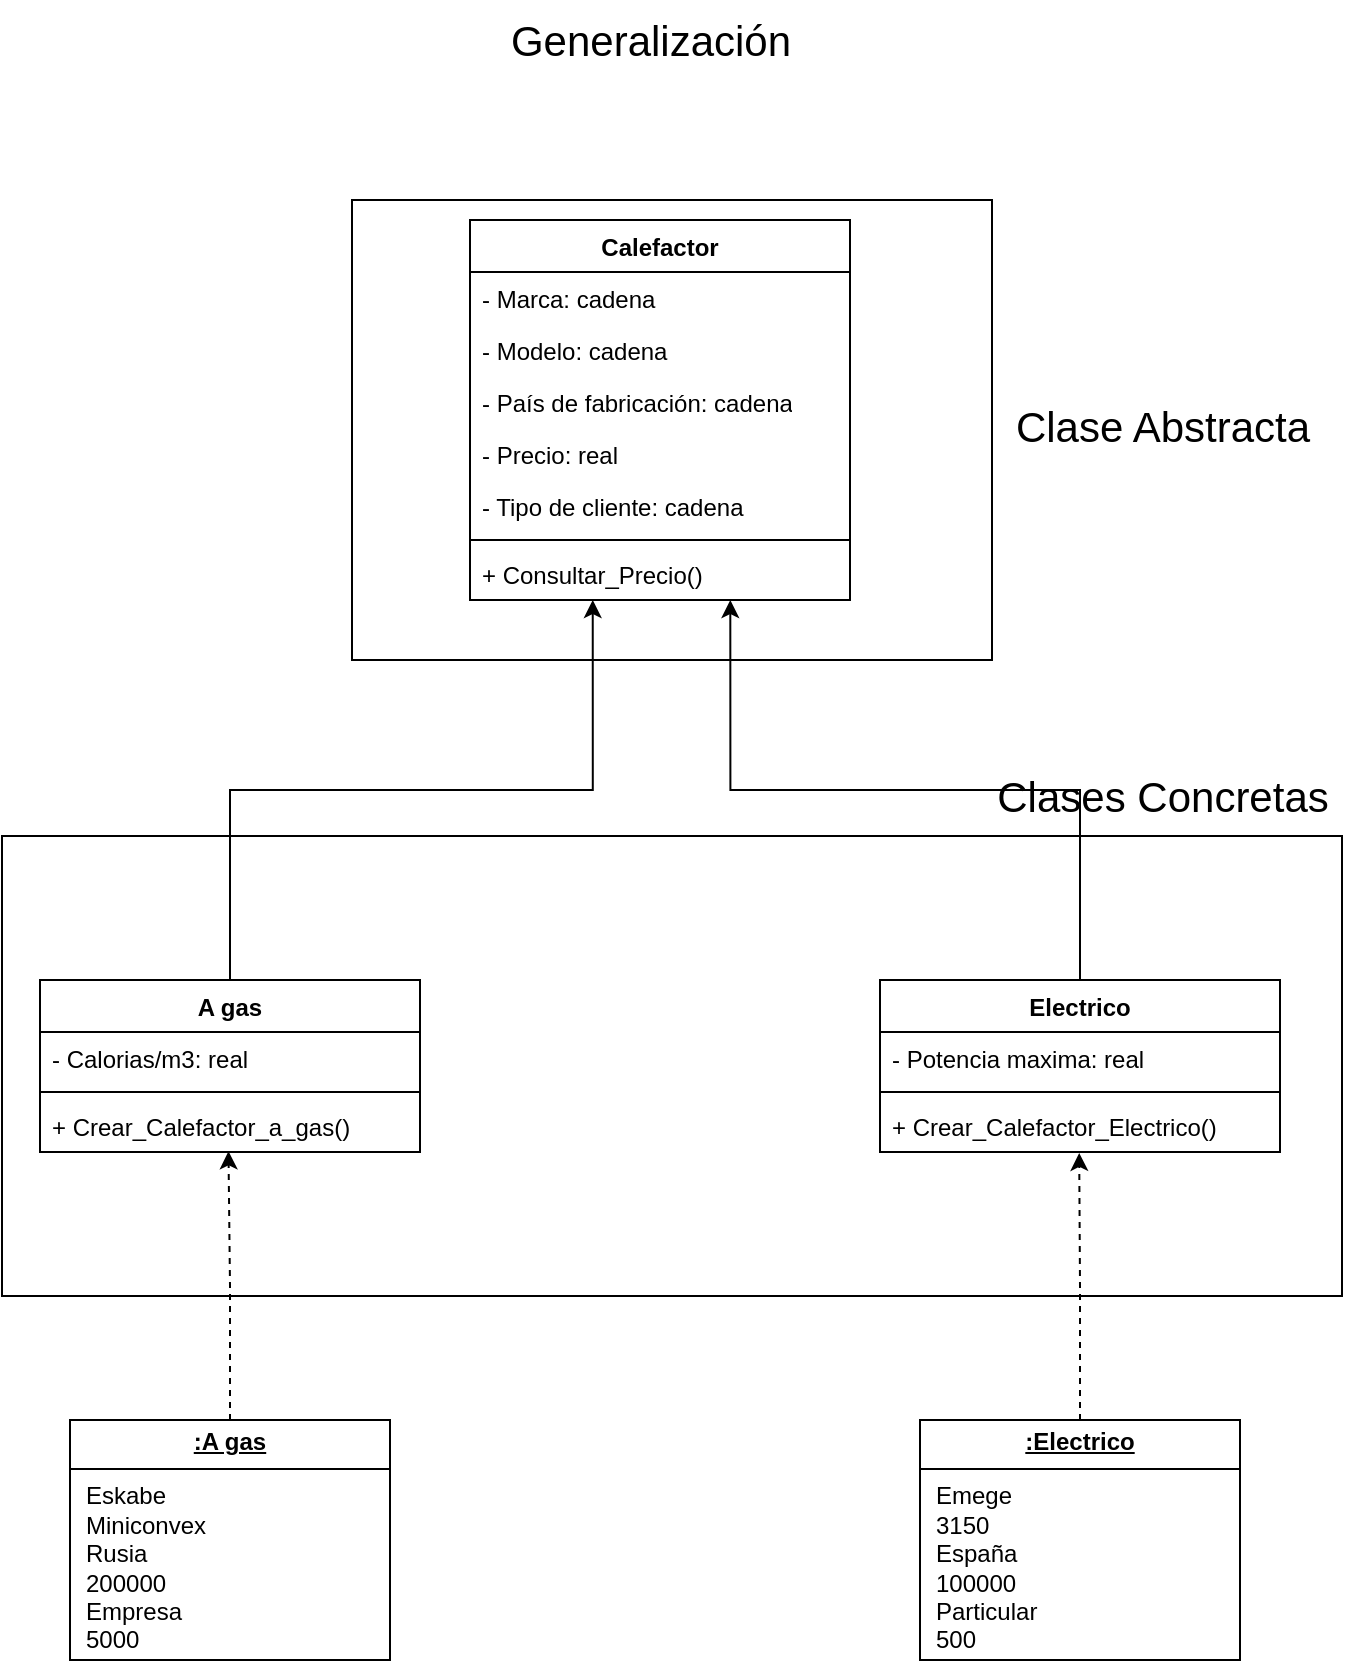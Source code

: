 <mxfile version="24.0.4" type="device">
  <diagram name="Página-1" id="Fd7Kd9GHyaJDAaIL9Sn_">
    <mxGraphModel dx="868" dy="1022" grid="1" gridSize="10" guides="1" tooltips="1" connect="1" arrows="1" fold="1" page="1" pageScale="1" pageWidth="827" pageHeight="1169" math="0" shadow="0">
      <root>
        <mxCell id="0" />
        <mxCell id="1" parent="0" />
        <mxCell id="5vMcAia91ODTiXavnZtS-42" value="A gas" style="swimlane;fontStyle=1;align=center;verticalAlign=top;childLayout=stackLayout;horizontal=1;startSize=26;horizontalStack=0;resizeParent=1;resizeParentMax=0;resizeLast=0;collapsible=1;marginBottom=0;whiteSpace=wrap;html=1;" vertex="1" parent="1">
          <mxGeometry x="109" y="490" width="190" height="86" as="geometry" />
        </mxCell>
        <mxCell id="5vMcAia91ODTiXavnZtS-43" value="- Calorias/m3: real" style="text;strokeColor=none;fillColor=none;align=left;verticalAlign=top;spacingLeft=4;spacingRight=4;overflow=hidden;rotatable=0;points=[[0,0.5],[1,0.5]];portConstraint=eastwest;whiteSpace=wrap;html=1;" vertex="1" parent="5vMcAia91ODTiXavnZtS-42">
          <mxGeometry y="26" width="190" height="26" as="geometry" />
        </mxCell>
        <mxCell id="5vMcAia91ODTiXavnZtS-44" value="" style="line;strokeWidth=1;fillColor=none;align=left;verticalAlign=middle;spacingTop=-1;spacingLeft=3;spacingRight=3;rotatable=0;labelPosition=right;points=[];portConstraint=eastwest;strokeColor=inherit;" vertex="1" parent="5vMcAia91ODTiXavnZtS-42">
          <mxGeometry y="52" width="190" height="8" as="geometry" />
        </mxCell>
        <mxCell id="5vMcAia91ODTiXavnZtS-45" value="+ Crear_Calefactor_a_gas()" style="text;strokeColor=none;fillColor=none;align=left;verticalAlign=top;spacingLeft=4;spacingRight=4;overflow=hidden;rotatable=0;points=[[0,0.5],[1,0.5]];portConstraint=eastwest;whiteSpace=wrap;html=1;" vertex="1" parent="5vMcAia91ODTiXavnZtS-42">
          <mxGeometry y="60" width="190" height="26" as="geometry" />
        </mxCell>
        <mxCell id="5vMcAia91ODTiXavnZtS-46" value="Electrico" style="swimlane;fontStyle=1;align=center;verticalAlign=top;childLayout=stackLayout;horizontal=1;startSize=26;horizontalStack=0;resizeParent=1;resizeParentMax=0;resizeLast=0;collapsible=1;marginBottom=0;whiteSpace=wrap;html=1;" vertex="1" parent="1">
          <mxGeometry x="529" y="490" width="200" height="86" as="geometry" />
        </mxCell>
        <mxCell id="5vMcAia91ODTiXavnZtS-47" value="- Potencia maxima: real" style="text;strokeColor=none;fillColor=none;align=left;verticalAlign=top;spacingLeft=4;spacingRight=4;overflow=hidden;rotatable=0;points=[[0,0.5],[1,0.5]];portConstraint=eastwest;whiteSpace=wrap;html=1;" vertex="1" parent="5vMcAia91ODTiXavnZtS-46">
          <mxGeometry y="26" width="200" height="26" as="geometry" />
        </mxCell>
        <mxCell id="5vMcAia91ODTiXavnZtS-48" value="" style="line;strokeWidth=1;fillColor=none;align=left;verticalAlign=middle;spacingTop=-1;spacingLeft=3;spacingRight=3;rotatable=0;labelPosition=right;points=[];portConstraint=eastwest;strokeColor=inherit;" vertex="1" parent="5vMcAia91ODTiXavnZtS-46">
          <mxGeometry y="52" width="200" height="8" as="geometry" />
        </mxCell>
        <mxCell id="5vMcAia91ODTiXavnZtS-49" value="+ Crear_Calefactor_Electrico()" style="text;strokeColor=none;fillColor=none;align=left;verticalAlign=top;spacingLeft=4;spacingRight=4;overflow=hidden;rotatable=0;points=[[0,0.5],[1,0.5]];portConstraint=eastwest;whiteSpace=wrap;html=1;" vertex="1" parent="5vMcAia91ODTiXavnZtS-46">
          <mxGeometry y="60" width="200" height="26" as="geometry" />
        </mxCell>
        <mxCell id="5vMcAia91ODTiXavnZtS-50" value="Calefactor" style="swimlane;fontStyle=1;align=center;verticalAlign=top;childLayout=stackLayout;horizontal=1;startSize=26;horizontalStack=0;resizeParent=1;resizeParentMax=0;resizeLast=0;collapsible=1;marginBottom=0;whiteSpace=wrap;html=1;" vertex="1" parent="1">
          <mxGeometry x="324" y="110" width="190" height="190" as="geometry" />
        </mxCell>
        <mxCell id="5vMcAia91ODTiXavnZtS-55" value="- Marca: cadena" style="text;strokeColor=none;fillColor=none;align=left;verticalAlign=top;spacingLeft=4;spacingRight=4;overflow=hidden;rotatable=0;points=[[0,0.5],[1,0.5]];portConstraint=eastwest;whiteSpace=wrap;html=1;" vertex="1" parent="5vMcAia91ODTiXavnZtS-50">
          <mxGeometry y="26" width="190" height="26" as="geometry" />
        </mxCell>
        <mxCell id="5vMcAia91ODTiXavnZtS-56" value="- Modelo: cadena" style="text;strokeColor=none;fillColor=none;align=left;verticalAlign=top;spacingLeft=4;spacingRight=4;overflow=hidden;rotatable=0;points=[[0,0.5],[1,0.5]];portConstraint=eastwest;whiteSpace=wrap;html=1;" vertex="1" parent="5vMcAia91ODTiXavnZtS-50">
          <mxGeometry y="52" width="190" height="26" as="geometry" />
        </mxCell>
        <mxCell id="5vMcAia91ODTiXavnZtS-51" value="- País de fabricación: cadena" style="text;strokeColor=none;fillColor=none;align=left;verticalAlign=top;spacingLeft=4;spacingRight=4;overflow=hidden;rotatable=0;points=[[0,0.5],[1,0.5]];portConstraint=eastwest;whiteSpace=wrap;html=1;" vertex="1" parent="5vMcAia91ODTiXavnZtS-50">
          <mxGeometry y="78" width="190" height="26" as="geometry" />
        </mxCell>
        <mxCell id="5vMcAia91ODTiXavnZtS-54" value="- Precio: real" style="text;strokeColor=none;fillColor=none;align=left;verticalAlign=top;spacingLeft=4;spacingRight=4;overflow=hidden;rotatable=0;points=[[0,0.5],[1,0.5]];portConstraint=eastwest;whiteSpace=wrap;html=1;" vertex="1" parent="5vMcAia91ODTiXavnZtS-50">
          <mxGeometry y="104" width="190" height="26" as="geometry" />
        </mxCell>
        <mxCell id="5vMcAia91ODTiXavnZtS-57" value="- Tipo de cliente: cadena" style="text;strokeColor=none;fillColor=none;align=left;verticalAlign=top;spacingLeft=4;spacingRight=4;overflow=hidden;rotatable=0;points=[[0,0.5],[1,0.5]];portConstraint=eastwest;whiteSpace=wrap;html=1;" vertex="1" parent="5vMcAia91ODTiXavnZtS-50">
          <mxGeometry y="130" width="190" height="26" as="geometry" />
        </mxCell>
        <mxCell id="5vMcAia91ODTiXavnZtS-52" value="" style="line;strokeWidth=1;fillColor=none;align=left;verticalAlign=middle;spacingTop=-1;spacingLeft=3;spacingRight=3;rotatable=0;labelPosition=right;points=[];portConstraint=eastwest;strokeColor=inherit;" vertex="1" parent="5vMcAia91ODTiXavnZtS-50">
          <mxGeometry y="156" width="190" height="8" as="geometry" />
        </mxCell>
        <mxCell id="5vMcAia91ODTiXavnZtS-53" value="+ Consultar_Precio()" style="text;strokeColor=none;fillColor=none;align=left;verticalAlign=top;spacingLeft=4;spacingRight=4;overflow=hidden;rotatable=0;points=[[0,0.5],[1,0.5]];portConstraint=eastwest;whiteSpace=wrap;html=1;" vertex="1" parent="5vMcAia91ODTiXavnZtS-50">
          <mxGeometry y="164" width="190" height="26" as="geometry" />
        </mxCell>
        <mxCell id="5vMcAia91ODTiXavnZtS-58" style="edgeStyle=orthogonalEdgeStyle;rounded=0;orthogonalLoop=1;jettySize=auto;html=1;exitX=0.5;exitY=0;exitDx=0;exitDy=0;entryX=0.685;entryY=1;entryDx=0;entryDy=0;entryPerimeter=0;" edge="1" parent="1" source="5vMcAia91ODTiXavnZtS-46" target="5vMcAia91ODTiXavnZtS-53">
          <mxGeometry relative="1" as="geometry" />
        </mxCell>
        <mxCell id="5vMcAia91ODTiXavnZtS-61" style="edgeStyle=orthogonalEdgeStyle;rounded=0;orthogonalLoop=1;jettySize=auto;html=1;exitX=0.5;exitY=0;exitDx=0;exitDy=0;entryX=0.323;entryY=1;entryDx=0;entryDy=0;entryPerimeter=0;" edge="1" parent="1" source="5vMcAia91ODTiXavnZtS-42" target="5vMcAia91ODTiXavnZtS-53">
          <mxGeometry relative="1" as="geometry" />
        </mxCell>
        <mxCell id="5vMcAia91ODTiXavnZtS-63" value="" style="rounded=0;whiteSpace=wrap;html=1;fillColor=none;" vertex="1" parent="1">
          <mxGeometry x="265" y="100" width="320" height="230" as="geometry" />
        </mxCell>
        <mxCell id="5vMcAia91ODTiXavnZtS-64" value="" style="rounded=0;whiteSpace=wrap;html=1;fillColor=none;" vertex="1" parent="1">
          <mxGeometry x="90" y="418" width="670" height="230" as="geometry" />
        </mxCell>
        <mxCell id="5vMcAia91ODTiXavnZtS-65" value="Clase Abstracta" style="text;html=1;align=center;verticalAlign=middle;resizable=0;points=[];autosize=1;strokeColor=none;fillColor=none;fontSize=21;" vertex="1" parent="1">
          <mxGeometry x="585" y="193" width="170" height="40" as="geometry" />
        </mxCell>
        <mxCell id="5vMcAia91ODTiXavnZtS-66" value="Clases Concretas" style="text;html=1;align=center;verticalAlign=middle;resizable=0;points=[];autosize=1;strokeColor=none;fillColor=none;fontSize=21;" vertex="1" parent="1">
          <mxGeometry x="575" y="378" width="190" height="40" as="geometry" />
        </mxCell>
        <mxCell id="5vMcAia91ODTiXavnZtS-69" style="edgeStyle=orthogonalEdgeStyle;rounded=0;orthogonalLoop=1;jettySize=auto;html=1;exitX=0.5;exitY=0;exitDx=0;exitDy=0;entryX=0.496;entryY=0.986;entryDx=0;entryDy=0;entryPerimeter=0;dashed=1;" edge="1" parent="1" source="5vMcAia91ODTiXavnZtS-67" target="5vMcAia91ODTiXavnZtS-45">
          <mxGeometry relative="1" as="geometry">
            <mxPoint x="285.0" y="680" as="targetPoint" />
          </mxGeometry>
        </mxCell>
        <mxCell id="5vMcAia91ODTiXavnZtS-67" value="&lt;p style=&quot;margin:0px;margin-top:4px;text-align:center;text-decoration:underline;&quot;&gt;&lt;b&gt;:A gas&lt;/b&gt;&lt;/p&gt;&lt;hr size=&quot;1&quot; style=&quot;border-style:solid;&quot;&gt;&lt;p style=&quot;margin:0px;margin-left:8px;&quot;&gt;Eskabe&lt;br&gt;Miniconvex&lt;br&gt;Rusia&lt;/p&gt;&lt;p style=&quot;margin:0px;margin-left:8px;&quot;&gt;200000&lt;/p&gt;&lt;p style=&quot;margin:0px;margin-left:8px;&quot;&gt;Empresa&lt;/p&gt;&lt;p style=&quot;margin:0px;margin-left:8px;&quot;&gt;5000&lt;/p&gt;" style="verticalAlign=top;align=left;overflow=fill;html=1;whiteSpace=wrap;" vertex="1" parent="1">
          <mxGeometry x="124" y="710" width="160" height="120" as="geometry" />
        </mxCell>
        <mxCell id="5vMcAia91ODTiXavnZtS-68" value="&lt;p style=&quot;margin:0px;margin-top:4px;text-align:center;text-decoration:underline;&quot;&gt;&lt;b&gt;:Electrico&lt;/b&gt;&lt;/p&gt;&lt;hr size=&quot;1&quot; style=&quot;border-style:solid;&quot;&gt;&lt;p style=&quot;margin:0px;margin-left:8px;&quot;&gt;Emege&lt;/p&gt;&lt;p style=&quot;margin:0px;margin-left:8px;&quot;&gt;3150&lt;/p&gt;&lt;p style=&quot;margin:0px;margin-left:8px;&quot;&gt;España&lt;/p&gt;&lt;p style=&quot;margin:0px;margin-left:8px;&quot;&gt;100000&lt;/p&gt;&lt;p style=&quot;margin:0px;margin-left:8px;&quot;&gt;Particular&lt;/p&gt;&lt;p style=&quot;margin:0px;margin-left:8px;&quot;&gt;500&lt;/p&gt;" style="verticalAlign=top;align=left;overflow=fill;html=1;whiteSpace=wrap;" vertex="1" parent="1">
          <mxGeometry x="549" y="710" width="160" height="120" as="geometry" />
        </mxCell>
        <mxCell id="5vMcAia91ODTiXavnZtS-70" style="edgeStyle=orthogonalEdgeStyle;rounded=0;orthogonalLoop=1;jettySize=auto;html=1;exitX=0.5;exitY=0;exitDx=0;exitDy=0;entryX=0.498;entryY=1.018;entryDx=0;entryDy=0;entryPerimeter=0;dashed=1;" edge="1" parent="1" source="5vMcAia91ODTiXavnZtS-68" target="5vMcAia91ODTiXavnZtS-49">
          <mxGeometry relative="1" as="geometry" />
        </mxCell>
        <mxCell id="5vMcAia91ODTiXavnZtS-72" value="Generalización" style="text;html=1;align=center;verticalAlign=middle;resizable=0;points=[];autosize=1;strokeColor=none;fillColor=none;fontSize=21;" vertex="1" parent="1">
          <mxGeometry x="334" width="160" height="40" as="geometry" />
        </mxCell>
      </root>
    </mxGraphModel>
  </diagram>
</mxfile>
